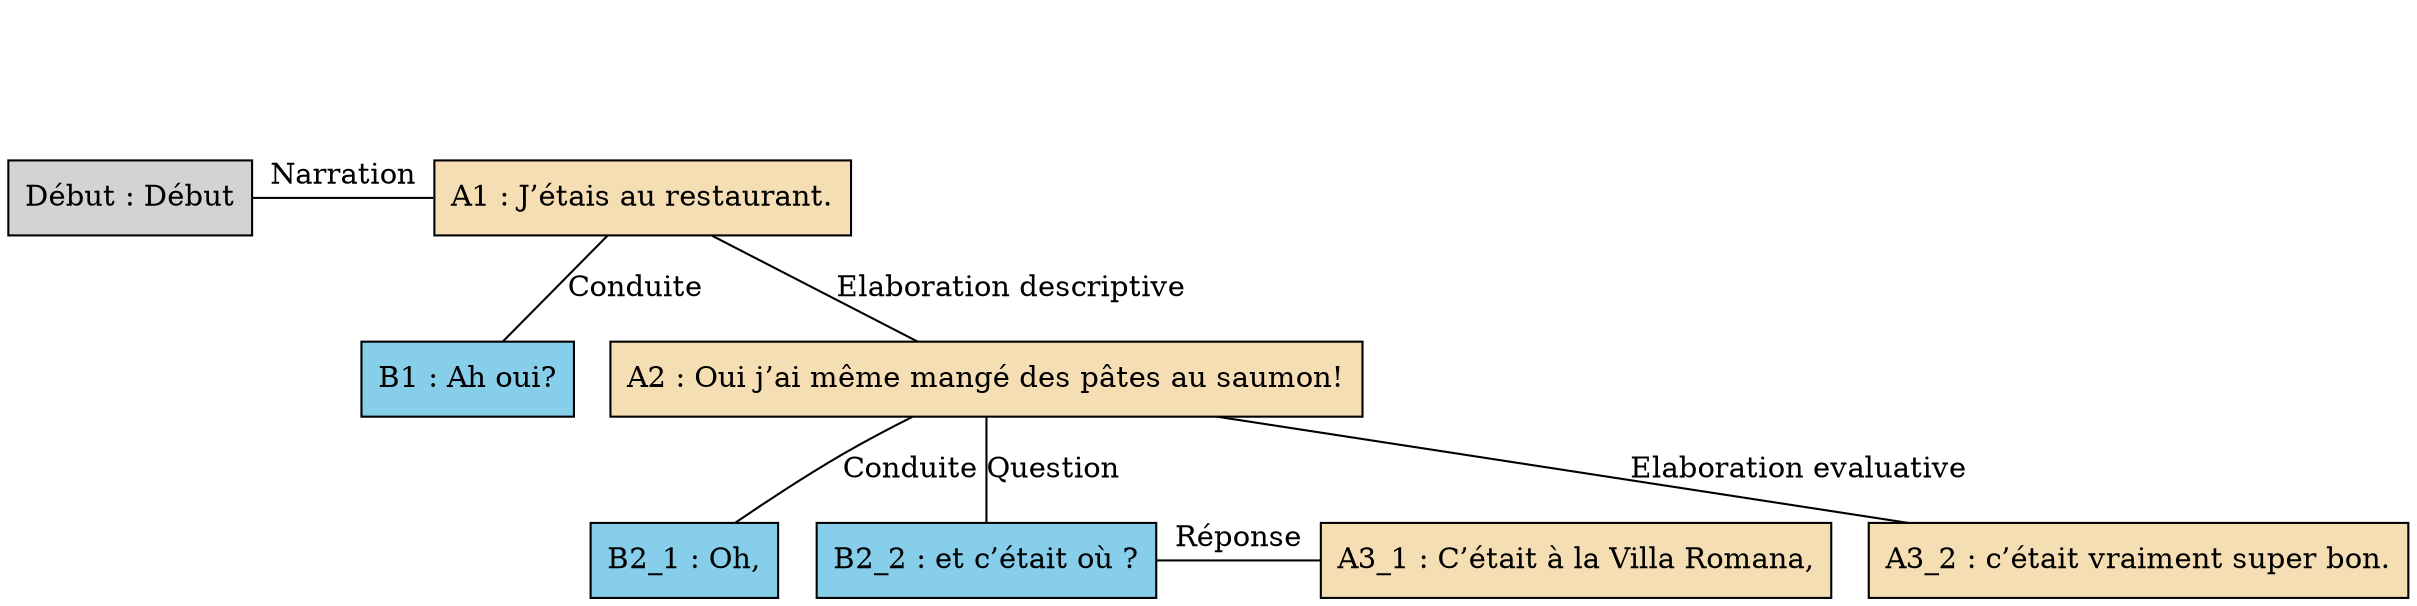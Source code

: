 digraph "Bac_a_sable_-_E02" {
	node [shape=box style=filled]
	newrank=true
	zero [style=invis]
	"Début" [label="Début : Début"]
	A1 [label="A1 : J’étais au restaurant." fillcolor=wheat]
	B1 [label="B1 : Ah oui?" fillcolor=skyblue]
	A2 [label="A2 : Oui j’ai même mangé des pâtes au saumon!" fillcolor=wheat]
	B2_1 [label="B2_1 : Oh," fillcolor=skyblue]
	B2_2 [label="B2_2 : et c’était où ?" fillcolor=skyblue]
	A3_1 [label="A3_1 : C’était à la Villa Romana," fillcolor=wheat]
	A3_2 [label="A3_2 : c’était vraiment super bon." fillcolor=wheat]
	zero -> "Début" [label="" style=invis]
	A2 -> A3_1 [style=invis weight=1]
	B2_2 -> A3_1 [label="Réponse" constraint=false dir=none]
	A1 -> B1 [label=Conduite dir=none weight=2]
	zero -> A1 [style=invis weight=1]
	"Début" -> A1 [label=Narration constraint=false dir=none]
	A2 -> B2_1 [label=Conduite dir=none weight=2]
	A1 -> A2 [label="Elaboration descriptive" dir=none weight=2]
	A2 -> B2_2 [label=Question dir=none weight=2]
	A2 -> A3_2 [label="Elaboration evaluative" dir=none weight=2]
}
